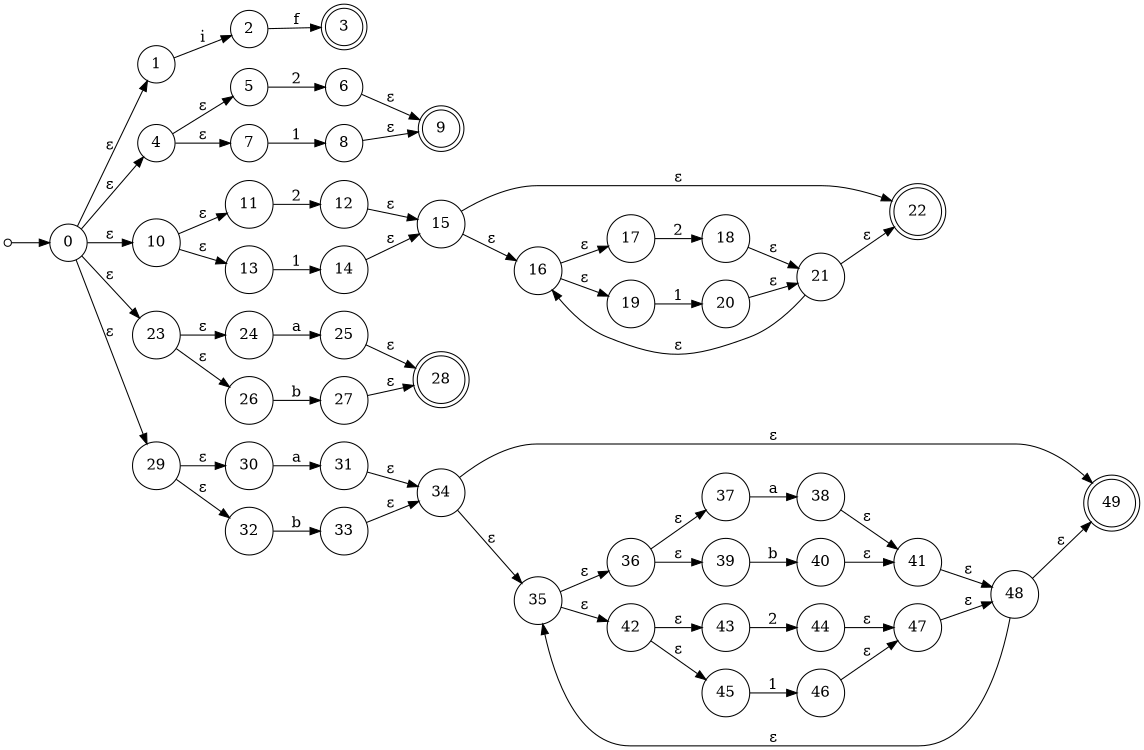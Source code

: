 digraph {
	rankdir=LR size="8,5"
	node [shape=doublecircle]
	3
	9
	49
	22
	28
	node [shape=circle]
	start [label="" height=0.1 width=0.1]
	start -> 0 [label=""]
	1 -> 2 [label=i]
	2 -> 3 [label=f]
	0 -> 1 [label="ε"]
	4 -> 5 [label="ε"]
	4 -> 7 [label="ε"]
	5 -> 6 [label=2]
	7 -> 8 [label=1]
	6 -> 9 [label="ε"]
	8 -> 9 [label="ε"]
	0 -> 4 [label="ε"]
	10 -> 11 [label="ε"]
	10 -> 13 [label="ε"]
	11 -> 12 [label=2]
	13 -> 14 [label=1]
	12 -> 15 [label="ε"]
	14 -> 15 [label="ε"]
	15 -> 16 [label="ε"]
	15 -> 22 [label="ε"]
	16 -> 17 [label="ε"]
	16 -> 19 [label="ε"]
	17 -> 18 [label=2]
	19 -> 20 [label=1]
	18 -> 21 [label="ε"]
	20 -> 21 [label="ε"]
	21 -> 16 [label="ε"]
	21 -> 22 [label="ε"]
	0 -> 10 [label="ε"]
	23 -> 24 [label="ε"]
	23 -> 26 [label="ε"]
	24 -> 25 [label=a]
	26 -> 27 [label=b]
	25 -> 28 [label="ε"]
	27 -> 28 [label="ε"]
	0 -> 23 [label="ε"]
	29 -> 30 [label="ε"]
	29 -> 32 [label="ε"]
	30 -> 31 [label=a]
	32 -> 33 [label=b]
	31 -> 34 [label="ε"]
	33 -> 34 [label="ε"]
	34 -> 35 [label="ε"]
	34 -> 49 [label="ε"]
	35 -> 36 [label="ε"]
	35 -> 42 [label="ε"]
	36 -> 37 [label="ε"]
	36 -> 39 [label="ε"]
	37 -> 38 [label=a]
	39 -> 40 [label=b]
	38 -> 41 [label="ε"]
	40 -> 41 [label="ε"]
	42 -> 43 [label="ε"]
	42 -> 45 [label="ε"]
	43 -> 44 [label=2]
	45 -> 46 [label=1]
	44 -> 47 [label="ε"]
	46 -> 47 [label="ε"]
	41 -> 48 [label="ε"]
	47 -> 48 [label="ε"]
	48 -> 35 [label="ε"]
	48 -> 49 [label="ε"]
	0 -> 29 [label="ε"]
}

